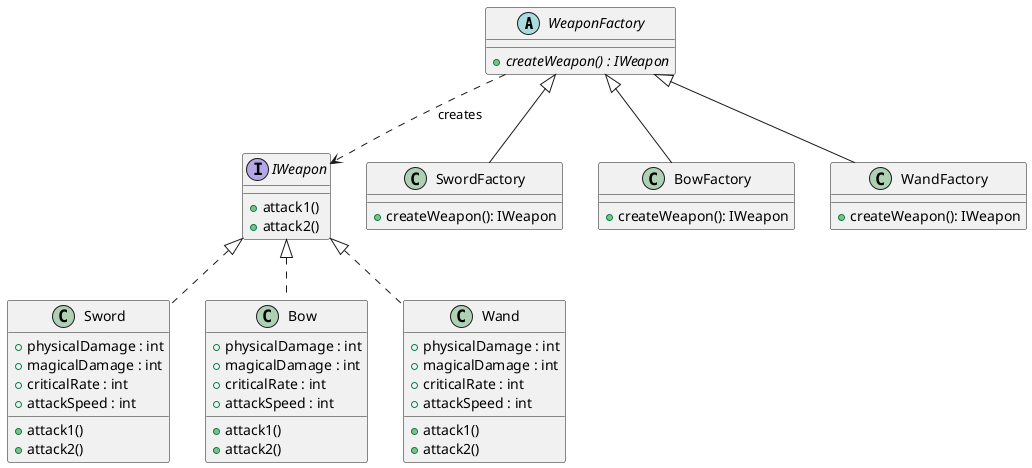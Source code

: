 @startuml

abstract class WeaponFactory {
    {abstract} +createWeapon() : IWeapon
}

interface IWeapon {
    + attack1()
    + attack2()
}

class Sword implements IWeapon {
    + physicalDamage : int
    + magicalDamage : int
    + criticalRate : int
    + attackSpeed : int
    + attack1()
    + attack2()
}

class Bow implements IWeapon {
    + physicalDamage : int
    + magicalDamage : int
    + criticalRate : int
    + attackSpeed : int
    + attack1()
    + attack2()
}

class Wand implements IWeapon {
    + physicalDamage : int
    + magicalDamage : int
    + criticalRate : int
    + attackSpeed : int
    + attack1()
    + attack2()
}

class SwordFactory extends WeaponFactory {
    +createWeapon(): IWeapon
}

class BowFactory extends WeaponFactory {
    +createWeapon(): IWeapon
}

class WandFactory extends WeaponFactory {
    +createWeapon(): IWeapon
}

WeaponFactory ..> IWeapon : creates

@enduml